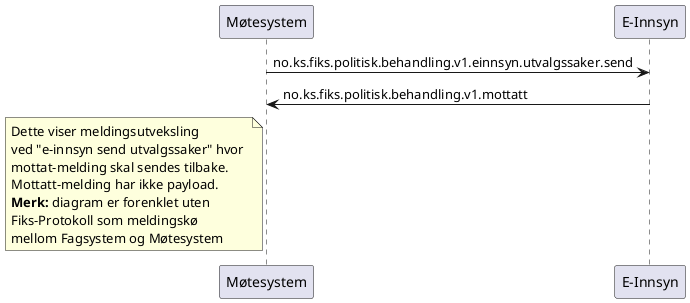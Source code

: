 @startuml
participant Møtesystem as "Møtesystem"
participant EInnsyn as "E-Innsyn"

Møtesystem -> EInnsyn : no.ks.fiks.politisk.behandling.v1.einnsyn.utvalgssaker.send
Møtesystem <- EInnsyn : no.ks.fiks.politisk.behandling.v1.mottatt

note left of Møtesystem
Dette viser meldingsutveksling
ved "e-innsyn send utvalgssaker" hvor 
mottat-melding skal sendes tilbake.
Mottatt-melding har ikke payload.
**Merk:** diagram er forenklet uten
Fiks-Protokoll som meldingskø
mellom Fagsystem og Møtesystem
end note

@enduml